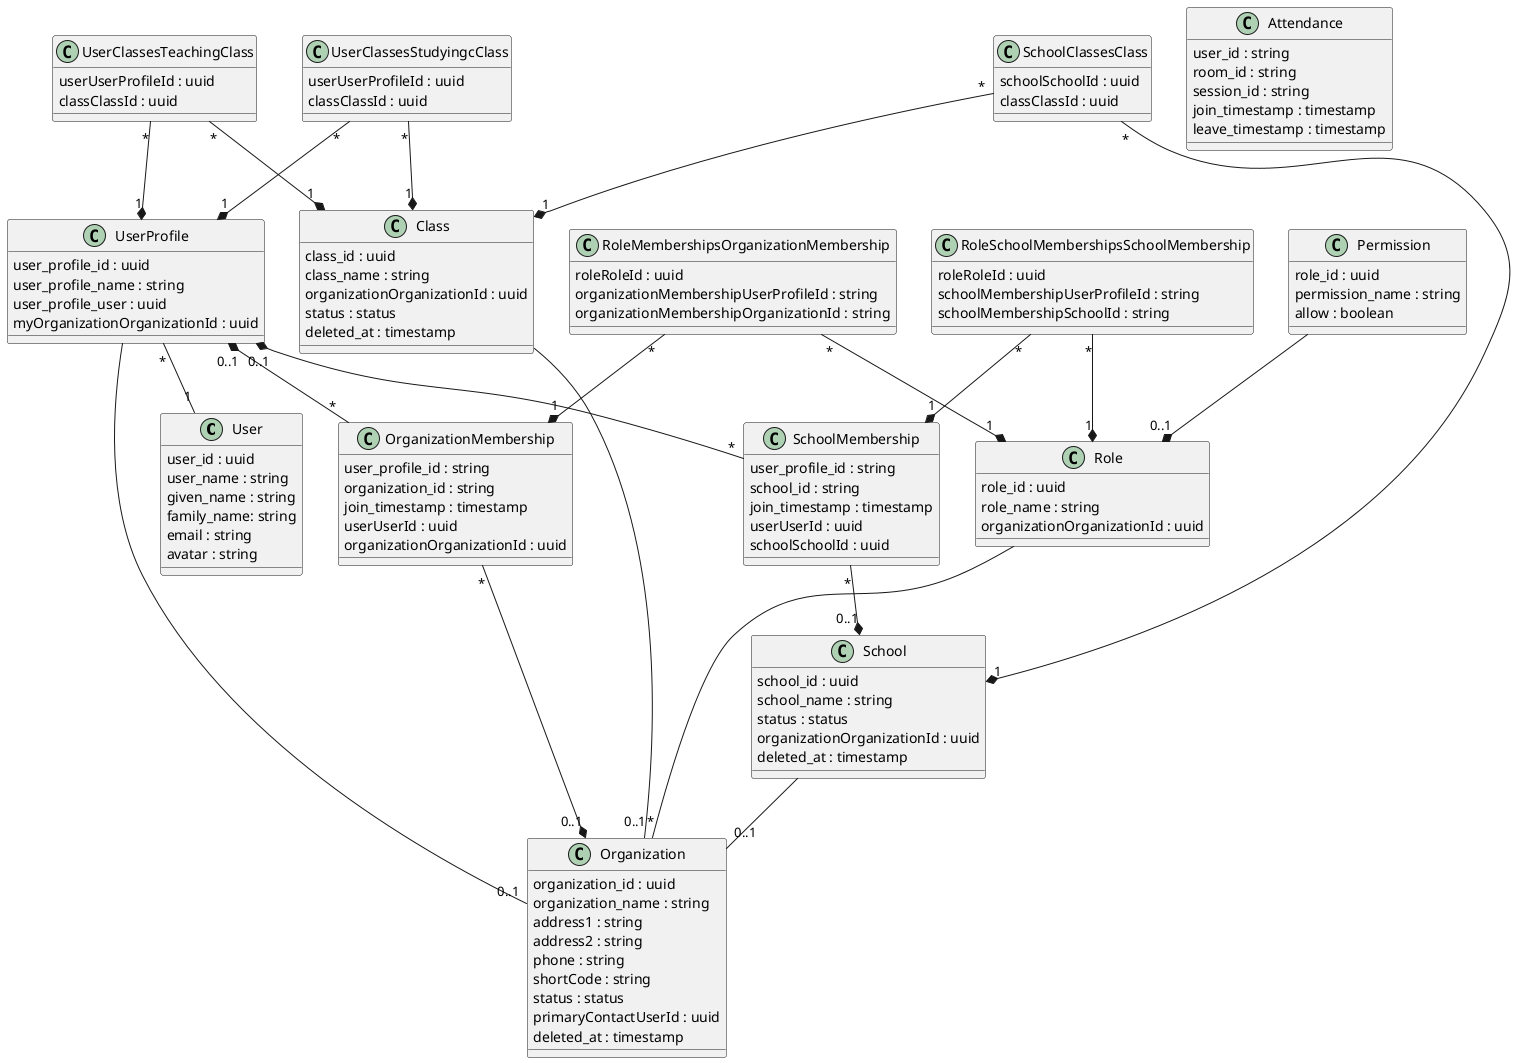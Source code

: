 @startuml
class User {
  user_id : uuid
  user_name : string
  given_name : string
  family_name: string
  email : string
  avatar : string
}

class UserProfile{
   user_profile_id : uuid
   user_profile_name : string
   user_profile_user : uuid
   myOrganizationOrganizationId : uuid
}

class Class {
  class_id : uuid
  class_name : string
  organizationOrganizationId : uuid
  status : status
  deleted_at : timestamp
}

class Organization {
  organization_id : uuid
  organization_name : string
  address1 : string
  address2 : string
  phone : string
  shortCode : string
  status : status
  primaryContactUserId : uuid
  deleted_at : timestamp
}

class OrganizationMembership {
  user_profile_id : string
  organization_id : string
  join_timestamp : timestamp
  userUserId : uuid
  organizationOrganizationId : uuid
}

class Permission {
  role_id : uuid
  permission_name : string
  allow : boolean
}

class Role {
  role_id : uuid
  role_name : string
  organizationOrganizationId : uuid
}

class School {
  school_id : uuid
  school_name : string
  status : status
  organizationOrganizationId : uuid
  deleted_at : timestamp
}

class SchoolMembership {
  user_profile_id : string
  school_id : string
  join_timestamp : timestamp
  userUserId : uuid
  schoolSchoolId : uuid
}

class Attendance {
  user_id : string
  room_id : string
  session_id : string
  join_timestamp : timestamp
  leave_timestamp : timestamp
}

class RoleMembershipsOrganizationMembership {
  roleRoleId : uuid
  organizationMembershipUserProfileId : string
  organizationMembershipOrganizationId : string
}

class RoleSchoolMembershipsSchoolMembership {
  roleRoleId : uuid
  schoolMembershipUserProfileId : string
  schoolMembershipSchoolId : string
}

class UserClassesStudyingcClass {
  userUserProfileId : uuid
  classClassId : uuid
}

class UserClassesTeachingClass {
  userUserProfileId : uuid
  classClassId : uuid
}

class SchoolClassesClass {
  schoolSchoolId : uuid
  classClassId : uuid
}

Role -- "*" Organization
UserProfile -- "0..1" Organization
UserProfile "0..1" *-- "*" OrganizationMembership
UserProfile "*" -- "1" User
OrganizationMembership "*" --* "0..1" Organization
Class -- "0..1" Organization
Permission --* "0..1" Role
School -- "0..1" Organization
UserProfile "0..1" *-- "*" SchoolMembership
SchoolMembership "*" --* "0..1" School
RoleMembershipsOrganizationMembership "*" --* "1" Role
RoleMembershipsOrganizationMembership "*" --* "1" OrganizationMembership
RoleSchoolMembershipsSchoolMembership "*" --* "1" Role
RoleSchoolMembershipsSchoolMembership "*" --* "1" SchoolMembership
UserClassesStudyingcClass "*" --* "1" UserProfile
UserClassesStudyingcClass "*" --* "1" Class
UserClassesTeachingClass "*" --* "1" UserProfile
UserClassesTeachingClass "*" --* "1" Class
SchoolClassesClass "*" --* "1" School
SchoolClassesClass "*" --* "1" Class

@enduml

